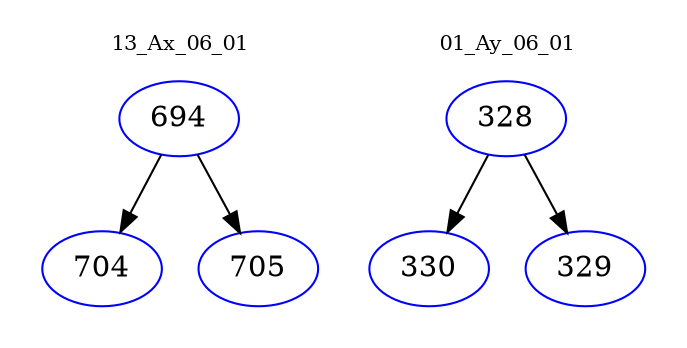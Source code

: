 digraph{
subgraph cluster_0 {
color = white
label = "13_Ax_06_01";
fontsize=10;
T0_694 [label="694", color="blue"]
T0_694 -> T0_704 [color="black"]
T0_704 [label="704", color="blue"]
T0_694 -> T0_705 [color="black"]
T0_705 [label="705", color="blue"]
}
subgraph cluster_1 {
color = white
label = "01_Ay_06_01";
fontsize=10;
T1_328 [label="328", color="blue"]
T1_328 -> T1_330 [color="black"]
T1_330 [label="330", color="blue"]
T1_328 -> T1_329 [color="black"]
T1_329 [label="329", color="blue"]
}
}
